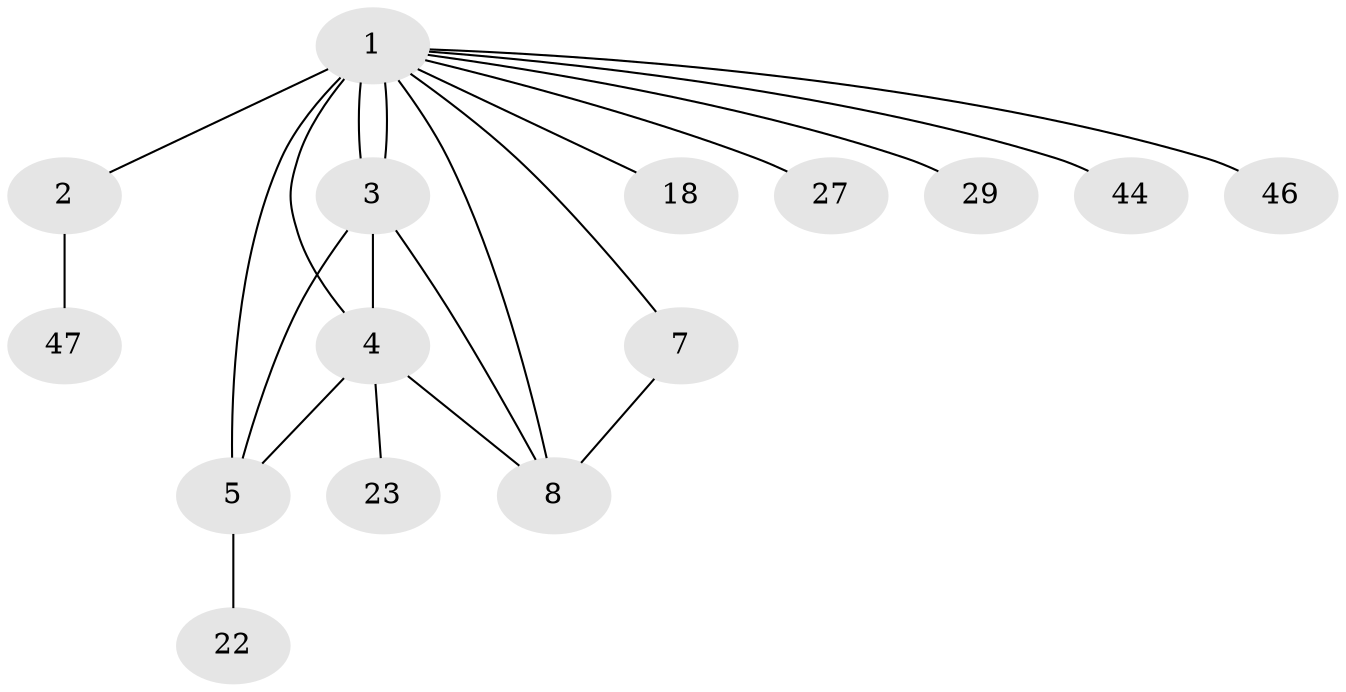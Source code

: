 // original degree distribution, {17: 0.0196078431372549, 2: 0.23529411764705882, 9: 0.0196078431372549, 3: 0.17647058823529413, 10: 0.0196078431372549, 1: 0.43137254901960786, 6: 0.0196078431372549, 4: 0.058823529411764705, 5: 0.0196078431372549}
// Generated by graph-tools (version 1.1) at 2025/18/03/04/25 18:18:02]
// undirected, 15 vertices, 21 edges
graph export_dot {
graph [start="1"]
  node [color=gray90,style=filled];
  1 [super="+6+12"];
  2;
  3 [super="+41+14+24"];
  4 [super="+17"];
  5 [super="+26+20+16+10+37+32+9+25"];
  7 [super="+28"];
  8 [super="+42+50+13+11+21"];
  18;
  22;
  23;
  27 [super="+31"];
  29;
  44;
  46;
  47;
  1 -- 2;
  1 -- 3;
  1 -- 3;
  1 -- 7;
  1 -- 8;
  1 -- 18;
  1 -- 27;
  1 -- 29;
  1 -- 44;
  1 -- 46;
  1 -- 5 [weight=4];
  1 -- 4;
  2 -- 47;
  3 -- 4;
  3 -- 5 [weight=4];
  3 -- 8 [weight=2];
  4 -- 5;
  4 -- 23;
  4 -- 8;
  5 -- 22;
  7 -- 8 [weight=2];
}
